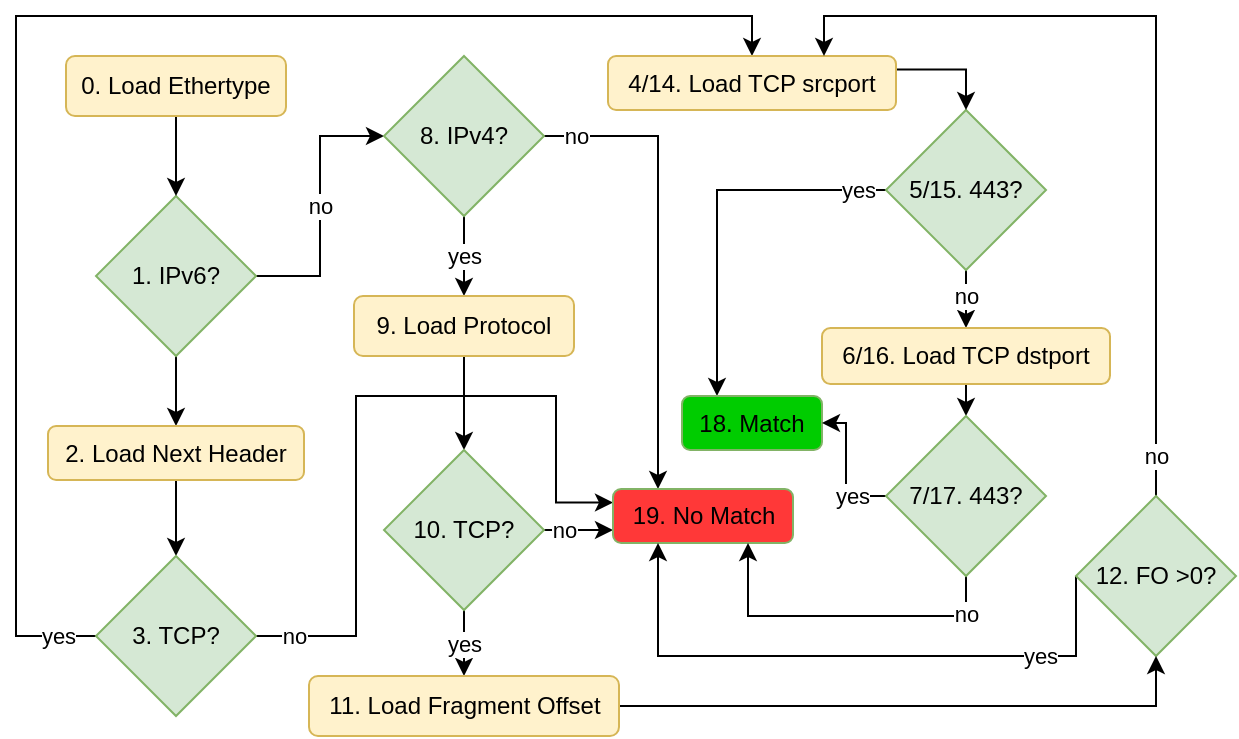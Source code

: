 <mxfile version="11.1.1"><diagram id="1RYTbsYZ_vSEUhDP9GE7" name="Page-1"><mxGraphModel dx="946" dy="566" grid="1" gridSize="10" guides="1" tooltips="1" connect="1" arrows="1" fold="1" page="1" pageScale="1" pageWidth="850" pageHeight="1100" math="0" shadow="0"><root><mxCell id="0"/><mxCell id="1" parent="0"/><mxCell id="0a8InGY8O-7mb9WX738o-6" value="no" style="edgeStyle=orthogonalEdgeStyle;rounded=0;orthogonalLoop=1;jettySize=auto;html=1;exitX=1;exitY=0.5;exitDx=0;exitDy=0;entryX=0;entryY=0.5;entryDx=0;entryDy=0;" edge="1" parent="1" source="0a8InGY8O-7mb9WX738o-1" target="0a8InGY8O-7mb9WX738o-5"><mxGeometry relative="1" as="geometry"/></mxCell><mxCell id="0a8InGY8O-7mb9WX738o-10" style="edgeStyle=orthogonalEdgeStyle;rounded=0;orthogonalLoop=1;jettySize=auto;html=1;exitX=0.5;exitY=1;exitDx=0;exitDy=0;entryX=0.5;entryY=0;entryDx=0;entryDy=0;" edge="1" parent="1" source="0a8InGY8O-7mb9WX738o-1" target="0a8InGY8O-7mb9WX738o-9"><mxGeometry relative="1" as="geometry"/></mxCell><mxCell id="0a8InGY8O-7mb9WX738o-1" value="1. IPv6?" style="rhombus;whiteSpace=wrap;html=1;fillColor=#d5e8d4;strokeColor=#82b366;" vertex="1" parent="1"><mxGeometry x="50" y="220" width="80" height="80" as="geometry"/></mxCell><mxCell id="0a8InGY8O-7mb9WX738o-4" style="edgeStyle=orthogonalEdgeStyle;rounded=0;orthogonalLoop=1;jettySize=auto;html=1;exitX=0.5;exitY=1;exitDx=0;exitDy=0;" edge="1" parent="1" source="0a8InGY8O-7mb9WX738o-2" target="0a8InGY8O-7mb9WX738o-1"><mxGeometry relative="1" as="geometry"/></mxCell><mxCell id="0a8InGY8O-7mb9WX738o-2" value="0. Load Ethertype" style="rounded=1;whiteSpace=wrap;html=1;fillColor=#fff2cc;strokeColor=#d6b656;" vertex="1" parent="1"><mxGeometry x="35" y="150" width="110" height="30" as="geometry"/></mxCell><mxCell id="0a8InGY8O-7mb9WX738o-8" value="yes" style="edgeStyle=orthogonalEdgeStyle;rounded=0;orthogonalLoop=1;jettySize=auto;html=1;exitX=0.5;exitY=1;exitDx=0;exitDy=0;entryX=0.5;entryY=0;entryDx=0;entryDy=0;" edge="1" parent="1" source="0a8InGY8O-7mb9WX738o-5" target="0a8InGY8O-7mb9WX738o-7"><mxGeometry relative="1" as="geometry"/></mxCell><mxCell id="0a8InGY8O-7mb9WX738o-104" value="no" style="edgeStyle=orthogonalEdgeStyle;rounded=0;orthogonalLoop=1;jettySize=auto;html=1;exitX=1;exitY=0.5;exitDx=0;exitDy=0;entryX=0.25;entryY=0;entryDx=0;entryDy=0;" edge="1" parent="1" source="0a8InGY8O-7mb9WX738o-5" target="0a8InGY8O-7mb9WX738o-28"><mxGeometry x="-0.863" relative="1" as="geometry"><mxPoint as="offset"/></mxGeometry></mxCell><mxCell id="0a8InGY8O-7mb9WX738o-5" value="8. IPv4?" style="rhombus;whiteSpace=wrap;html=1;fillColor=#d5e8d4;strokeColor=#82b366;" vertex="1" parent="1"><mxGeometry x="194" y="150" width="80" height="80" as="geometry"/></mxCell><mxCell id="0a8InGY8O-7mb9WX738o-14" style="edgeStyle=orthogonalEdgeStyle;rounded=0;orthogonalLoop=1;jettySize=auto;html=1;exitX=0.5;exitY=1;exitDx=0;exitDy=0;entryX=0.5;entryY=0;entryDx=0;entryDy=0;" edge="1" parent="1" source="0a8InGY8O-7mb9WX738o-7" target="0a8InGY8O-7mb9WX738o-13"><mxGeometry relative="1" as="geometry"/></mxCell><mxCell id="0a8InGY8O-7mb9WX738o-7" value="9. Load Protocol" style="rounded=1;whiteSpace=wrap;html=1;fillColor=#fff2cc;strokeColor=#d6b656;" vertex="1" parent="1"><mxGeometry x="179" y="270" width="110" height="30" as="geometry"/></mxCell><mxCell id="0a8InGY8O-7mb9WX738o-12" style="edgeStyle=orthogonalEdgeStyle;rounded=0;orthogonalLoop=1;jettySize=auto;html=1;exitX=0.5;exitY=1;exitDx=0;exitDy=0;entryX=0.5;entryY=0;entryDx=0;entryDy=0;" edge="1" parent="1" source="0a8InGY8O-7mb9WX738o-9" target="0a8InGY8O-7mb9WX738o-11"><mxGeometry relative="1" as="geometry"/></mxCell><mxCell id="0a8InGY8O-7mb9WX738o-9" value="2. Load Next Header" style="rounded=1;whiteSpace=wrap;html=1;fillColor=#fff2cc;strokeColor=#d6b656;" vertex="1" parent="1"><mxGeometry x="26" y="335" width="128" height="27" as="geometry"/></mxCell><mxCell id="0a8InGY8O-7mb9WX738o-19" value="yes" style="edgeStyle=orthogonalEdgeStyle;rounded=0;orthogonalLoop=1;jettySize=auto;html=1;exitX=0;exitY=0.5;exitDx=0;exitDy=0;entryX=0.5;entryY=0;entryDx=0;entryDy=0;" edge="1" parent="1" source="0a8InGY8O-7mb9WX738o-11" target="0a8InGY8O-7mb9WX738o-18"><mxGeometry x="-0.949" relative="1" as="geometry"><Array as="points"><mxPoint x="10" y="440"/><mxPoint x="10" y="130"/><mxPoint x="378" y="130"/></Array><mxPoint as="offset"/></mxGeometry></mxCell><mxCell id="0a8InGY8O-7mb9WX738o-103" value="no" style="edgeStyle=orthogonalEdgeStyle;rounded=0;orthogonalLoop=1;jettySize=auto;html=1;exitX=1;exitY=0.5;exitDx=0;exitDy=0;entryX=0;entryY=0.25;entryDx=0;entryDy=0;" edge="1" parent="1" source="0a8InGY8O-7mb9WX738o-11" target="0a8InGY8O-7mb9WX738o-28"><mxGeometry x="-0.891" relative="1" as="geometry"><Array as="points"><mxPoint x="180" y="440"/><mxPoint x="180" y="320"/><mxPoint x="280" y="320"/><mxPoint x="280" y="373"/></Array><mxPoint as="offset"/></mxGeometry></mxCell><mxCell id="0a8InGY8O-7mb9WX738o-11" value="3. TCP?" style="rhombus;whiteSpace=wrap;html=1;fillColor=#d5e8d4;strokeColor=#82b366;" vertex="1" parent="1"><mxGeometry x="50" y="400" width="80" height="80" as="geometry"/></mxCell><mxCell id="0a8InGY8O-7mb9WX738o-55" value="yes" style="edgeStyle=orthogonalEdgeStyle;rounded=0;orthogonalLoop=1;jettySize=auto;html=1;exitX=0.5;exitY=1;exitDx=0;exitDy=0;entryX=0.5;entryY=0;entryDx=0;entryDy=0;" edge="1" parent="1" source="0a8InGY8O-7mb9WX738o-13" target="0a8InGY8O-7mb9WX738o-54"><mxGeometry relative="1" as="geometry"/></mxCell><mxCell id="0a8InGY8O-7mb9WX738o-94" value="no" style="edgeStyle=orthogonalEdgeStyle;rounded=0;orthogonalLoop=1;jettySize=auto;html=1;exitX=1;exitY=0.5;exitDx=0;exitDy=0;entryX=0;entryY=0.75;entryDx=0;entryDy=0;" edge="1" parent="1" source="0a8InGY8O-7mb9WX738o-13" target="0a8InGY8O-7mb9WX738o-28"><mxGeometry x="-0.429" relative="1" as="geometry"><mxPoint x="309" y="387" as="targetPoint"/><mxPoint as="offset"/></mxGeometry></mxCell><mxCell id="0a8InGY8O-7mb9WX738o-13" value="10. TCP?" style="rhombus;whiteSpace=wrap;html=1;fillColor=#d5e8d4;strokeColor=#82b366;" vertex="1" parent="1"><mxGeometry x="194" y="347" width="80" height="80" as="geometry"/></mxCell><mxCell id="0a8InGY8O-7mb9WX738o-116" value="yes" style="edgeStyle=orthogonalEdgeStyle;rounded=0;orthogonalLoop=1;jettySize=auto;html=1;exitX=0;exitY=0.5;exitDx=0;exitDy=0;entryX=0.25;entryY=0;entryDx=0;entryDy=0;" edge="1" parent="1" source="0a8InGY8O-7mb9WX738o-17" target="0a8InGY8O-7mb9WX738o-26"><mxGeometry x="-0.845" relative="1" as="geometry"><mxPoint as="offset"/></mxGeometry></mxCell><mxCell id="0a8InGY8O-7mb9WX738o-117" value="no" style="edgeStyle=orthogonalEdgeStyle;rounded=0;orthogonalLoop=1;jettySize=auto;html=1;exitX=0.5;exitY=1;exitDx=0;exitDy=0;entryX=0.5;entryY=0;entryDx=0;entryDy=0;" edge="1" parent="1" source="0a8InGY8O-7mb9WX738o-17" target="0a8InGY8O-7mb9WX738o-25"><mxGeometry x="-0.103" relative="1" as="geometry"><mxPoint as="offset"/></mxGeometry></mxCell><mxCell id="0a8InGY8O-7mb9WX738o-17" value="5/15. 443?" style="rhombus;whiteSpace=wrap;html=1;fillColor=#d5e8d4;strokeColor=#82b366;" vertex="1" parent="1"><mxGeometry x="445" y="177" width="80" height="80" as="geometry"/></mxCell><mxCell id="0a8InGY8O-7mb9WX738o-107" style="edgeStyle=orthogonalEdgeStyle;rounded=0;orthogonalLoop=1;jettySize=auto;html=1;exitX=1;exitY=0.25;exitDx=0;exitDy=0;entryX=0.5;entryY=0;entryDx=0;entryDy=0;" edge="1" parent="1" source="0a8InGY8O-7mb9WX738o-18" target="0a8InGY8O-7mb9WX738o-17"><mxGeometry relative="1" as="geometry"><Array as="points"><mxPoint x="485" y="157"/></Array></mxGeometry></mxCell><mxCell id="0a8InGY8O-7mb9WX738o-18" value="4/14. Load TCP srcport" style="rounded=1;whiteSpace=wrap;html=1;fillColor=#fff2cc;strokeColor=#d6b656;" vertex="1" parent="1"><mxGeometry x="306" y="150" width="144" height="27" as="geometry"/></mxCell><mxCell id="0a8InGY8O-7mb9WX738o-114" style="edgeStyle=orthogonalEdgeStyle;rounded=0;orthogonalLoop=1;jettySize=auto;html=1;exitX=0.5;exitY=1;exitDx=0;exitDy=0;entryX=0.5;entryY=0;entryDx=0;entryDy=0;" edge="1" parent="1" source="0a8InGY8O-7mb9WX738o-25" target="0a8InGY8O-7mb9WX738o-24"><mxGeometry relative="1" as="geometry"/></mxCell><mxCell id="0a8InGY8O-7mb9WX738o-25" value="6/16. Load TCP dstport" style="rounded=1;whiteSpace=wrap;html=1;fillColor=#fff2cc;strokeColor=#d6b656;" vertex="1" parent="1"><mxGeometry x="413" y="286" width="144" height="28" as="geometry"/></mxCell><mxCell id="0a8InGY8O-7mb9WX738o-26" value="18. Match" style="rounded=1;whiteSpace=wrap;html=1;fillColor=#00CC00;strokeColor=#82b366;" vertex="1" parent="1"><mxGeometry x="343" y="320" width="70" height="27" as="geometry"/></mxCell><mxCell id="0a8InGY8O-7mb9WX738o-28" value="19. No Match" style="rounded=1;whiteSpace=wrap;html=1;fillColor=#FF3838;strokeColor=#82b366;" vertex="1" parent="1"><mxGeometry x="308.5" y="366.5" width="90" height="27" as="geometry"/></mxCell><mxCell id="0a8InGY8O-7mb9WX738o-98" value="yes" style="edgeStyle=orthogonalEdgeStyle;rounded=0;orthogonalLoop=1;jettySize=auto;html=1;exitX=0;exitY=0.5;exitDx=0;exitDy=0;entryX=0.25;entryY=1;entryDx=0;entryDy=0;" edge="1" parent="1" source="0a8InGY8O-7mb9WX738o-53" target="0a8InGY8O-7mb9WX738o-28"><mxGeometry x="-0.62" relative="1" as="geometry"><Array as="points"><mxPoint x="540" y="450"/><mxPoint x="331" y="450"/></Array><mxPoint as="offset"/></mxGeometry></mxCell><mxCell id="0a8InGY8O-7mb9WX738o-115" value="no" style="edgeStyle=orthogonalEdgeStyle;rounded=0;orthogonalLoop=1;jettySize=auto;html=1;exitX=0.5;exitY=0;exitDx=0;exitDy=0;entryX=0.75;entryY=0;entryDx=0;entryDy=0;" edge="1" parent="1" source="0a8InGY8O-7mb9WX738o-53" target="0a8InGY8O-7mb9WX738o-18"><mxGeometry x="-0.906" relative="1" as="geometry"><Array as="points"><mxPoint x="580" y="130"/><mxPoint x="414" y="130"/></Array><mxPoint as="offset"/></mxGeometry></mxCell><mxCell id="0a8InGY8O-7mb9WX738o-53" value="12. FO&amp;nbsp;&amp;gt;0?" style="rhombus;whiteSpace=wrap;html=1;fillColor=#d5e8d4;strokeColor=#82b366;" vertex="1" parent="1"><mxGeometry x="540" y="370" width="80" height="80" as="geometry"/></mxCell><mxCell id="0a8InGY8O-7mb9WX738o-92" style="edgeStyle=orthogonalEdgeStyle;rounded=0;orthogonalLoop=1;jettySize=auto;html=1;exitX=1;exitY=0.5;exitDx=0;exitDy=0;entryX=0.5;entryY=1;entryDx=0;entryDy=0;" edge="1" parent="1" source="0a8InGY8O-7mb9WX738o-54" target="0a8InGY8O-7mb9WX738o-53"><mxGeometry relative="1" as="geometry"/></mxCell><mxCell id="0a8InGY8O-7mb9WX738o-54" value="11. Load Fragment Offset" style="rounded=1;whiteSpace=wrap;html=1;fillColor=#fff2cc;strokeColor=#d6b656;" vertex="1" parent="1"><mxGeometry x="156.5" y="460" width="155" height="30" as="geometry"/></mxCell><mxCell id="0a8InGY8O-7mb9WX738o-106" value="yes" style="edgeStyle=orthogonalEdgeStyle;rounded=0;orthogonalLoop=1;jettySize=auto;html=1;exitX=0;exitY=0.5;exitDx=0;exitDy=0;entryX=1;entryY=0.5;entryDx=0;entryDy=0;" edge="1" parent="1" source="0a8InGY8O-7mb9WX738o-24" target="0a8InGY8O-7mb9WX738o-26"><mxGeometry x="-0.483" relative="1" as="geometry"><mxPoint as="offset"/></mxGeometry></mxCell><mxCell id="0a8InGY8O-7mb9WX738o-111" value="no" style="edgeStyle=orthogonalEdgeStyle;rounded=0;orthogonalLoop=1;jettySize=auto;html=1;exitX=0.5;exitY=1;exitDx=0;exitDy=0;entryX=0.75;entryY=1;entryDx=0;entryDy=0;" edge="1" parent="1" source="0a8InGY8O-7mb9WX738o-24" target="0a8InGY8O-7mb9WX738o-28"><mxGeometry x="-0.771" relative="1" as="geometry"><Array as="points"><mxPoint x="485" y="430"/><mxPoint x="376" y="430"/></Array><mxPoint as="offset"/></mxGeometry></mxCell><mxCell id="0a8InGY8O-7mb9WX738o-24" value="7/17. 443?" style="rhombus;whiteSpace=wrap;html=1;fillColor=#d5e8d4;strokeColor=#82b366;" vertex="1" parent="1"><mxGeometry x="445" y="330" width="80" height="80" as="geometry"/></mxCell></root></mxGraphModel></diagram></mxfile>